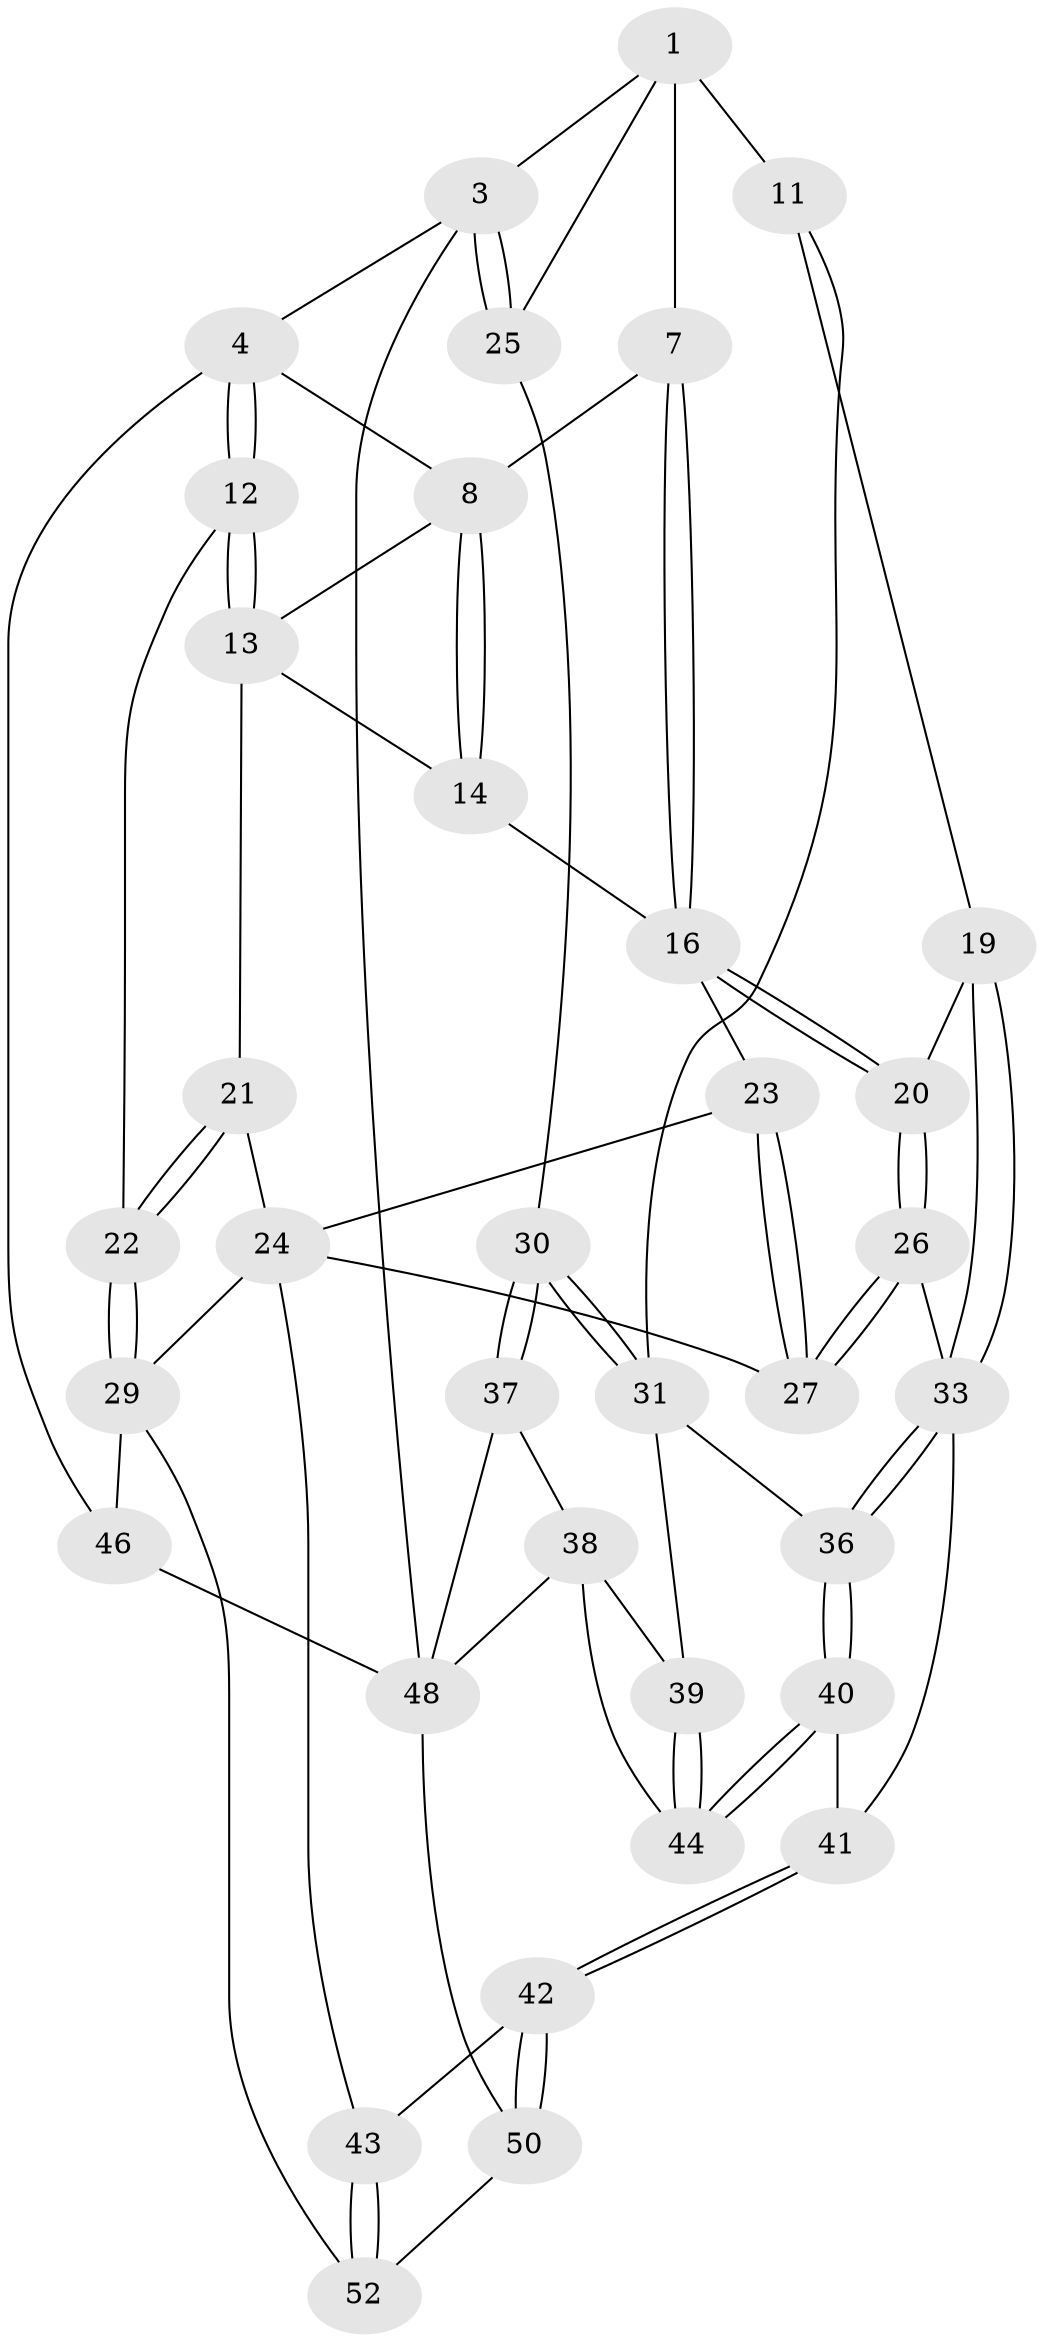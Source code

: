 // original degree distribution, {3: 0.038461538461538464, 4: 0.21153846153846154, 6: 0.17307692307692307, 5: 0.5769230769230769}
// Generated by graph-tools (version 1.1) at 2025/21/03/04/25 18:21:35]
// undirected, 36 vertices, 82 edges
graph export_dot {
graph [start="1"]
  node [color=gray90,style=filled];
  1 [pos="+0.6566472302646609+0",super="+2+6"];
  3 [pos="+1+0"];
  4 [pos="+0+0",super="+5"];
  7 [pos="+0.4160372831233838+0.18849619003695045"];
  8 [pos="+0.3751672548601463+0.15063614623165433",super="+9"];
  11 [pos="+0.7432541474062405+0.2960866043907555",super="+18"];
  12 [pos="+0+0.008792502277924746"];
  13 [pos="+0.11934164005560995+0.13723112456104922",super="+15"];
  14 [pos="+0.1833513383590112+0.22309638079744604"];
  16 [pos="+0.41624670037715217+0.2481406129985854",super="+17"];
  19 [pos="+0.7172557341530866+0.3535857093216864"];
  20 [pos="+0.5169694245809001+0.3643364027129757"];
  21 [pos="+0.054203060215487577+0.3683978942872738"];
  22 [pos="+0+0.45238126623189345"];
  23 [pos="+0.26498446207434906+0.41545084633796336"];
  24 [pos="+0.15890795769792007+0.39685006122968175",super="+28"];
  25 [pos="+1+0.20288085748673096"];
  26 [pos="+0.39671633304730847+0.5411716828077814"];
  27 [pos="+0.31604244876724974+0.5523737852035793"];
  29 [pos="+0+0.7167390661179555",super="+45"];
  30 [pos="+1+0.534981527735392"];
  31 [pos="+0.8774407763515942+0.4823757421865372",super="+35"];
  33 [pos="+0.6889817498764185+0.45505570414995744",super="+34"];
  36 [pos="+0.6723471717144457+0.5917836540309392"];
  37 [pos="+1+0.6089637157308546"];
  38 [pos="+1+0.6773844739627595",super="+47"];
  39 [pos="+0.8592615022614233+0.6770475848099217"];
  40 [pos="+0.6200647366747674+0.6692438622027179"];
  41 [pos="+0.5767313847704723+0.6711734841605025"];
  42 [pos="+0.5196890042881812+0.7482311737943054"];
  43 [pos="+0.3455325007985877+0.7979706605488172"];
  44 [pos="+0.7456995954265486+0.8180627482358904"];
  46 [pos="+0+1"];
  48 [pos="+0.7784062068849553+1",super="+51+49"];
  50 [pos="+0.5572113663664662+1"];
  52 [pos="+0.34215901058630427+0.8510096475397215"];
  1 -- 3;
  1 -- 11 [weight=2];
  1 -- 25;
  1 -- 7;
  3 -- 4;
  3 -- 25;
  3 -- 25;
  3 -- 48;
  4 -- 12;
  4 -- 12;
  4 -- 46;
  4 -- 8;
  7 -- 8;
  7 -- 16;
  7 -- 16;
  8 -- 14;
  8 -- 14;
  8 -- 13;
  11 -- 19;
  11 -- 31;
  12 -- 13;
  12 -- 13;
  12 -- 22;
  13 -- 21;
  13 -- 14;
  14 -- 16;
  16 -- 20;
  16 -- 20;
  16 -- 23;
  19 -- 20;
  19 -- 33;
  19 -- 33;
  20 -- 26;
  20 -- 26;
  21 -- 22;
  21 -- 22;
  21 -- 24;
  22 -- 29;
  22 -- 29;
  23 -- 24;
  23 -- 27;
  23 -- 27;
  24 -- 43;
  24 -- 27;
  24 -- 29;
  25 -- 30;
  26 -- 27;
  26 -- 27;
  26 -- 33;
  29 -- 52;
  29 -- 46;
  30 -- 31;
  30 -- 31;
  30 -- 37;
  30 -- 37;
  31 -- 36;
  31 -- 39;
  33 -- 36;
  33 -- 36;
  33 -- 41;
  36 -- 40;
  36 -- 40;
  37 -- 38;
  37 -- 48;
  38 -- 39;
  38 -- 48;
  38 -- 44;
  39 -- 44;
  39 -- 44;
  40 -- 41;
  40 -- 44;
  40 -- 44;
  41 -- 42;
  41 -- 42;
  42 -- 43;
  42 -- 50;
  42 -- 50;
  43 -- 52;
  43 -- 52;
  46 -- 48 [weight=2];
  48 -- 50;
  50 -- 52;
}
